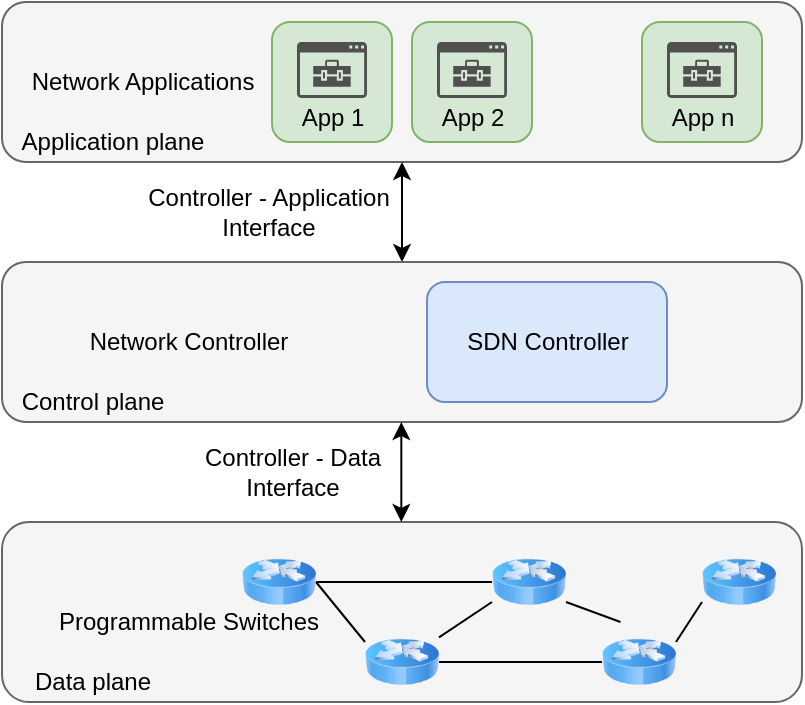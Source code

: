 <mxfile version="14.4.2" type="github">
  <diagram name="Page-1" id="4fc8d65c-f3f6-feb3-4d1c-02f59d9f9886">
    <mxGraphModel dx="1422" dy="774" grid="1" gridSize="10" guides="1" tooltips="1" connect="1" arrows="1" fold="1" page="1" pageScale="1" pageWidth="826" pageHeight="1169" background="#ffffff" math="0" shadow="0">
      <root>
        <mxCell id="0" />
        <mxCell id="1" parent="0" />
        <mxCell id="fDX6BxyX9Kbmln29vvni-264" value="" style="rounded=1;whiteSpace=wrap;html=1;fillColor=#f5f5f5;strokeColor=#666666;fontColor=#333333;" vertex="1" parent="1">
          <mxGeometry x="200" y="80" width="400" height="80" as="geometry" />
        </mxCell>
        <mxCell id="fDX6BxyX9Kbmln29vvni-265" value="Application plane" style="text;html=1;resizable=0;autosize=1;align=center;verticalAlign=middle;points=[];fillColor=none;strokeColor=none;rounded=0;" vertex="1" parent="1">
          <mxGeometry x="200" y="140" width="110" height="20" as="geometry" />
        </mxCell>
        <mxCell id="fDX6BxyX9Kbmln29vvni-267" value="" style="rounded=1;whiteSpace=wrap;html=1;fillColor=#d5e8d4;strokeColor=#82b366;" vertex="1" parent="1">
          <mxGeometry x="335" y="90" width="60" height="60" as="geometry" />
        </mxCell>
        <mxCell id="fDX6BxyX9Kbmln29vvni-268" value="" style="pointerEvents=1;shadow=0;dashed=0;html=1;strokeColor=none;labelPosition=center;verticalLabelPosition=bottom;verticalAlign=top;align=center;fillColor=#505050;shape=mxgraph.mscae.intune.intune_managed_app" vertex="1" parent="1">
          <mxGeometry x="347.5" y="100" width="35" height="28" as="geometry" />
        </mxCell>
        <mxCell id="fDX6BxyX9Kbmln29vvni-269" value="App 1" style="text;html=1;resizable=0;autosize=1;align=center;verticalAlign=middle;points=[];fillColor=none;strokeColor=none;rounded=0;" vertex="1" parent="1">
          <mxGeometry x="340" y="128" width="50" height="20" as="geometry" />
        </mxCell>
        <mxCell id="fDX6BxyX9Kbmln29vvni-270" value="" style="rounded=1;whiteSpace=wrap;html=1;fillColor=#d5e8d4;strokeColor=#82b366;" vertex="1" parent="1">
          <mxGeometry x="405" y="90" width="60" height="60" as="geometry" />
        </mxCell>
        <mxCell id="fDX6BxyX9Kbmln29vvni-271" value="" style="pointerEvents=1;shadow=0;dashed=0;html=1;strokeColor=none;labelPosition=center;verticalLabelPosition=bottom;verticalAlign=top;align=center;fillColor=#505050;shape=mxgraph.mscae.intune.intune_managed_app" vertex="1" parent="1">
          <mxGeometry x="417.5" y="100" width="35" height="28" as="geometry" />
        </mxCell>
        <mxCell id="fDX6BxyX9Kbmln29vvni-272" value="App 2" style="text;html=1;resizable=0;autosize=1;align=center;verticalAlign=middle;points=[];fillColor=none;strokeColor=none;rounded=0;" vertex="1" parent="1">
          <mxGeometry x="410" y="128" width="50" height="20" as="geometry" />
        </mxCell>
        <mxCell id="fDX6BxyX9Kbmln29vvni-273" value="" style="rounded=1;whiteSpace=wrap;html=1;fillColor=#d5e8d4;strokeColor=#82b366;" vertex="1" parent="1">
          <mxGeometry x="520" y="90" width="60" height="60" as="geometry" />
        </mxCell>
        <mxCell id="fDX6BxyX9Kbmln29vvni-274" value="" style="pointerEvents=1;shadow=0;dashed=0;html=1;strokeColor=none;labelPosition=center;verticalLabelPosition=bottom;verticalAlign=top;align=center;fillColor=#505050;shape=mxgraph.mscae.intune.intune_managed_app" vertex="1" parent="1">
          <mxGeometry x="532.5" y="100" width="35" height="28" as="geometry" />
        </mxCell>
        <mxCell id="fDX6BxyX9Kbmln29vvni-275" value="App n" style="text;html=1;resizable=0;autosize=1;align=center;verticalAlign=middle;points=[];fillColor=none;strokeColor=none;rounded=0;" vertex="1" parent="1">
          <mxGeometry x="525" y="128" width="50" height="20" as="geometry" />
        </mxCell>
        <mxCell id="fDX6BxyX9Kbmln29vvni-276" value="" style="shape=image;html=1;verticalAlign=top;verticalLabelPosition=bottom;labelBackgroundColor=#ffffff;imageAspect=0;aspect=fixed;image=https://cdn1.iconfinder.com/data/icons/jumpicon-basic-ui-glyph-1/32/-_Dot-More-Option-Menu-128.png" vertex="1" parent="1">
          <mxGeometry x="480" y="110" width="30" height="30" as="geometry" />
        </mxCell>
        <mxCell id="fDX6BxyX9Kbmln29vvni-281" style="edgeStyle=orthogonalEdgeStyle;rounded=0;orthogonalLoop=1;jettySize=auto;html=1;entryX=0.5;entryY=1;entryDx=0;entryDy=0;startArrow=classic;startFill=1;" edge="1" parent="1" source="fDX6BxyX9Kbmln29vvni-277" target="fDX6BxyX9Kbmln29vvni-264">
          <mxGeometry relative="1" as="geometry" />
        </mxCell>
        <mxCell id="fDX6BxyX9Kbmln29vvni-277" value="" style="rounded=1;whiteSpace=wrap;html=1;fillColor=#f5f5f5;strokeColor=#666666;fontColor=#333333;" vertex="1" parent="1">
          <mxGeometry x="200" y="210" width="400" height="80" as="geometry" />
        </mxCell>
        <mxCell id="fDX6BxyX9Kbmln29vvni-278" value="Control plane" style="text;html=1;resizable=0;autosize=1;align=center;verticalAlign=middle;points=[];fillColor=none;strokeColor=none;rounded=0;" vertex="1" parent="1">
          <mxGeometry x="200" y="270" width="90" height="20" as="geometry" />
        </mxCell>
        <mxCell id="fDX6BxyX9Kbmln29vvni-279" value="Network Controller" style="text;html=1;resizable=0;autosize=1;align=center;verticalAlign=middle;points=[];fillColor=none;strokeColor=none;rounded=0;" vertex="1" parent="1">
          <mxGeometry x="237.5" y="240" width="110" height="20" as="geometry" />
        </mxCell>
        <mxCell id="fDX6BxyX9Kbmln29vvni-280" value="SDN Controller" style="rounded=1;whiteSpace=wrap;html=1;fillColor=#dae8fc;strokeColor=#6c8ebf;" vertex="1" parent="1">
          <mxGeometry x="412.5" y="220" width="120" height="60" as="geometry" />
        </mxCell>
        <mxCell id="fDX6BxyX9Kbmln29vvni-282" value="Controller - Application&lt;br&gt;Interface" style="text;html=1;resizable=0;autosize=1;align=center;verticalAlign=middle;points=[];fillColor=none;strokeColor=none;rounded=0;" vertex="1" parent="1">
          <mxGeometry x="262.5" y="170" width="140" height="30" as="geometry" />
        </mxCell>
        <mxCell id="fDX6BxyX9Kbmln29vvni-283" value="" style="rounded=1;whiteSpace=wrap;html=1;fillColor=#f5f5f5;strokeColor=#666666;fontColor=#333333;" vertex="1" parent="1">
          <mxGeometry x="200" y="340" width="400" height="90" as="geometry" />
        </mxCell>
        <mxCell id="fDX6BxyX9Kbmln29vvni-286" style="edgeStyle=orthogonalEdgeStyle;rounded=0;orthogonalLoop=1;jettySize=auto;html=1;entryX=0.5;entryY=1;entryDx=0;entryDy=0;startArrow=classic;startFill=1;" edge="1" parent="1">
          <mxGeometry relative="1" as="geometry">
            <mxPoint x="399.66" y="340" as="sourcePoint" />
            <mxPoint x="399.66" y="290" as="targetPoint" />
          </mxGeometry>
        </mxCell>
        <mxCell id="fDX6BxyX9Kbmln29vvni-300" style="edgeStyle=none;rounded=0;orthogonalLoop=1;jettySize=auto;html=1;exitX=1;exitY=0.5;exitDx=0;exitDy=0;startArrow=none;startFill=0;endArrow=none;endFill=0;" edge="1" parent="1" source="fDX6BxyX9Kbmln29vvni-288" target="fDX6BxyX9Kbmln29vvni-290">
          <mxGeometry relative="1" as="geometry" />
        </mxCell>
        <mxCell id="fDX6BxyX9Kbmln29vvni-288" value="" style="image;html=1;image=img/lib/clip_art/networking/Router_Icon_128x128.png" vertex="1" parent="1">
          <mxGeometry x="320" y="350" width="37" height="40" as="geometry" />
        </mxCell>
        <mxCell id="fDX6BxyX9Kbmln29vvni-298" style="edgeStyle=none;rounded=0;orthogonalLoop=1;jettySize=auto;html=1;exitX=1;exitY=0.5;exitDx=0;exitDy=0;startArrow=none;startFill=0;endArrow=none;endFill=0;" edge="1" parent="1" source="fDX6BxyX9Kbmln29vvni-289" target="fDX6BxyX9Kbmln29vvni-291">
          <mxGeometry relative="1" as="geometry" />
        </mxCell>
        <mxCell id="fDX6BxyX9Kbmln29vvni-299" style="edgeStyle=none;rounded=0;orthogonalLoop=1;jettySize=auto;html=1;exitX=0;exitY=0.25;exitDx=0;exitDy=0;entryX=1;entryY=0.5;entryDx=0;entryDy=0;startArrow=none;startFill=0;endArrow=none;endFill=0;" edge="1" parent="1" source="fDX6BxyX9Kbmln29vvni-289" target="fDX6BxyX9Kbmln29vvni-288">
          <mxGeometry relative="1" as="geometry" />
        </mxCell>
        <mxCell id="fDX6BxyX9Kbmln29vvni-289" value="" style="image;html=1;image=img/lib/clip_art/networking/Router_Icon_128x128.png" vertex="1" parent="1">
          <mxGeometry x="381.5" y="390" width="37" height="40" as="geometry" />
        </mxCell>
        <mxCell id="fDX6BxyX9Kbmln29vvni-297" style="edgeStyle=none;rounded=0;orthogonalLoop=1;jettySize=auto;html=1;exitX=0;exitY=0.75;exitDx=0;exitDy=0;startArrow=none;startFill=0;endArrow=none;endFill=0;" edge="1" parent="1" source="fDX6BxyX9Kbmln29vvni-290" target="fDX6BxyX9Kbmln29vvni-289">
          <mxGeometry relative="1" as="geometry" />
        </mxCell>
        <mxCell id="fDX6BxyX9Kbmln29vvni-290" value="" style="image;html=1;image=img/lib/clip_art/networking/Router_Icon_128x128.png" vertex="1" parent="1">
          <mxGeometry x="445" y="350" width="37" height="40" as="geometry" />
        </mxCell>
        <mxCell id="fDX6BxyX9Kbmln29vvni-296" style="edgeStyle=none;rounded=0;orthogonalLoop=1;jettySize=auto;html=1;exitX=0.25;exitY=0;exitDx=0;exitDy=0;entryX=1;entryY=0.75;entryDx=0;entryDy=0;startArrow=none;startFill=0;endArrow=none;endFill=0;" edge="1" parent="1" source="fDX6BxyX9Kbmln29vvni-291" target="fDX6BxyX9Kbmln29vvni-290">
          <mxGeometry relative="1" as="geometry" />
        </mxCell>
        <mxCell id="fDX6BxyX9Kbmln29vvni-291" value="" style="image;html=1;image=img/lib/clip_art/networking/Router_Icon_128x128.png" vertex="1" parent="1">
          <mxGeometry x="500" y="390" width="37" height="40" as="geometry" />
        </mxCell>
        <mxCell id="fDX6BxyX9Kbmln29vvni-295" style="edgeStyle=none;rounded=0;orthogonalLoop=1;jettySize=auto;html=1;exitX=0;exitY=0.75;exitDx=0;exitDy=0;entryX=1;entryY=0.25;entryDx=0;entryDy=0;startArrow=none;startFill=0;endArrow=none;endFill=0;" edge="1" parent="1" source="fDX6BxyX9Kbmln29vvni-292" target="fDX6BxyX9Kbmln29vvni-291">
          <mxGeometry relative="1" as="geometry" />
        </mxCell>
        <mxCell id="fDX6BxyX9Kbmln29vvni-292" value="" style="image;html=1;image=img/lib/clip_art/networking/Router_Icon_128x128.png" vertex="1" parent="1">
          <mxGeometry x="550" y="350" width="37" height="40" as="geometry" />
        </mxCell>
        <mxCell id="fDX6BxyX9Kbmln29vvni-301" value="Data plane" style="text;html=1;resizable=0;autosize=1;align=center;verticalAlign=middle;points=[];fillColor=none;strokeColor=none;rounded=0;" vertex="1" parent="1">
          <mxGeometry x="210" y="410" width="70" height="20" as="geometry" />
        </mxCell>
        <mxCell id="fDX6BxyX9Kbmln29vvni-302" value="Controller - Data&lt;br&gt;Interface" style="text;html=1;resizable=0;autosize=1;align=center;verticalAlign=middle;points=[];fillColor=none;strokeColor=none;rounded=0;" vertex="1" parent="1">
          <mxGeometry x="295" y="300" width="100" height="30" as="geometry" />
        </mxCell>
        <mxCell id="fDX6BxyX9Kbmln29vvni-303" value="Programmable Switches" style="text;html=1;resizable=0;autosize=1;align=center;verticalAlign=middle;points=[];fillColor=none;strokeColor=none;rounded=0;" vertex="1" parent="1">
          <mxGeometry x="217.5" y="380" width="150" height="20" as="geometry" />
        </mxCell>
        <mxCell id="fDX6BxyX9Kbmln29vvni-304" value="Network Applications" style="text;html=1;resizable=0;autosize=1;align=center;verticalAlign=middle;points=[];fillColor=none;strokeColor=none;rounded=0;" vertex="1" parent="1">
          <mxGeometry x="205" y="110" width="130" height="20" as="geometry" />
        </mxCell>
      </root>
    </mxGraphModel>
  </diagram>
</mxfile>

